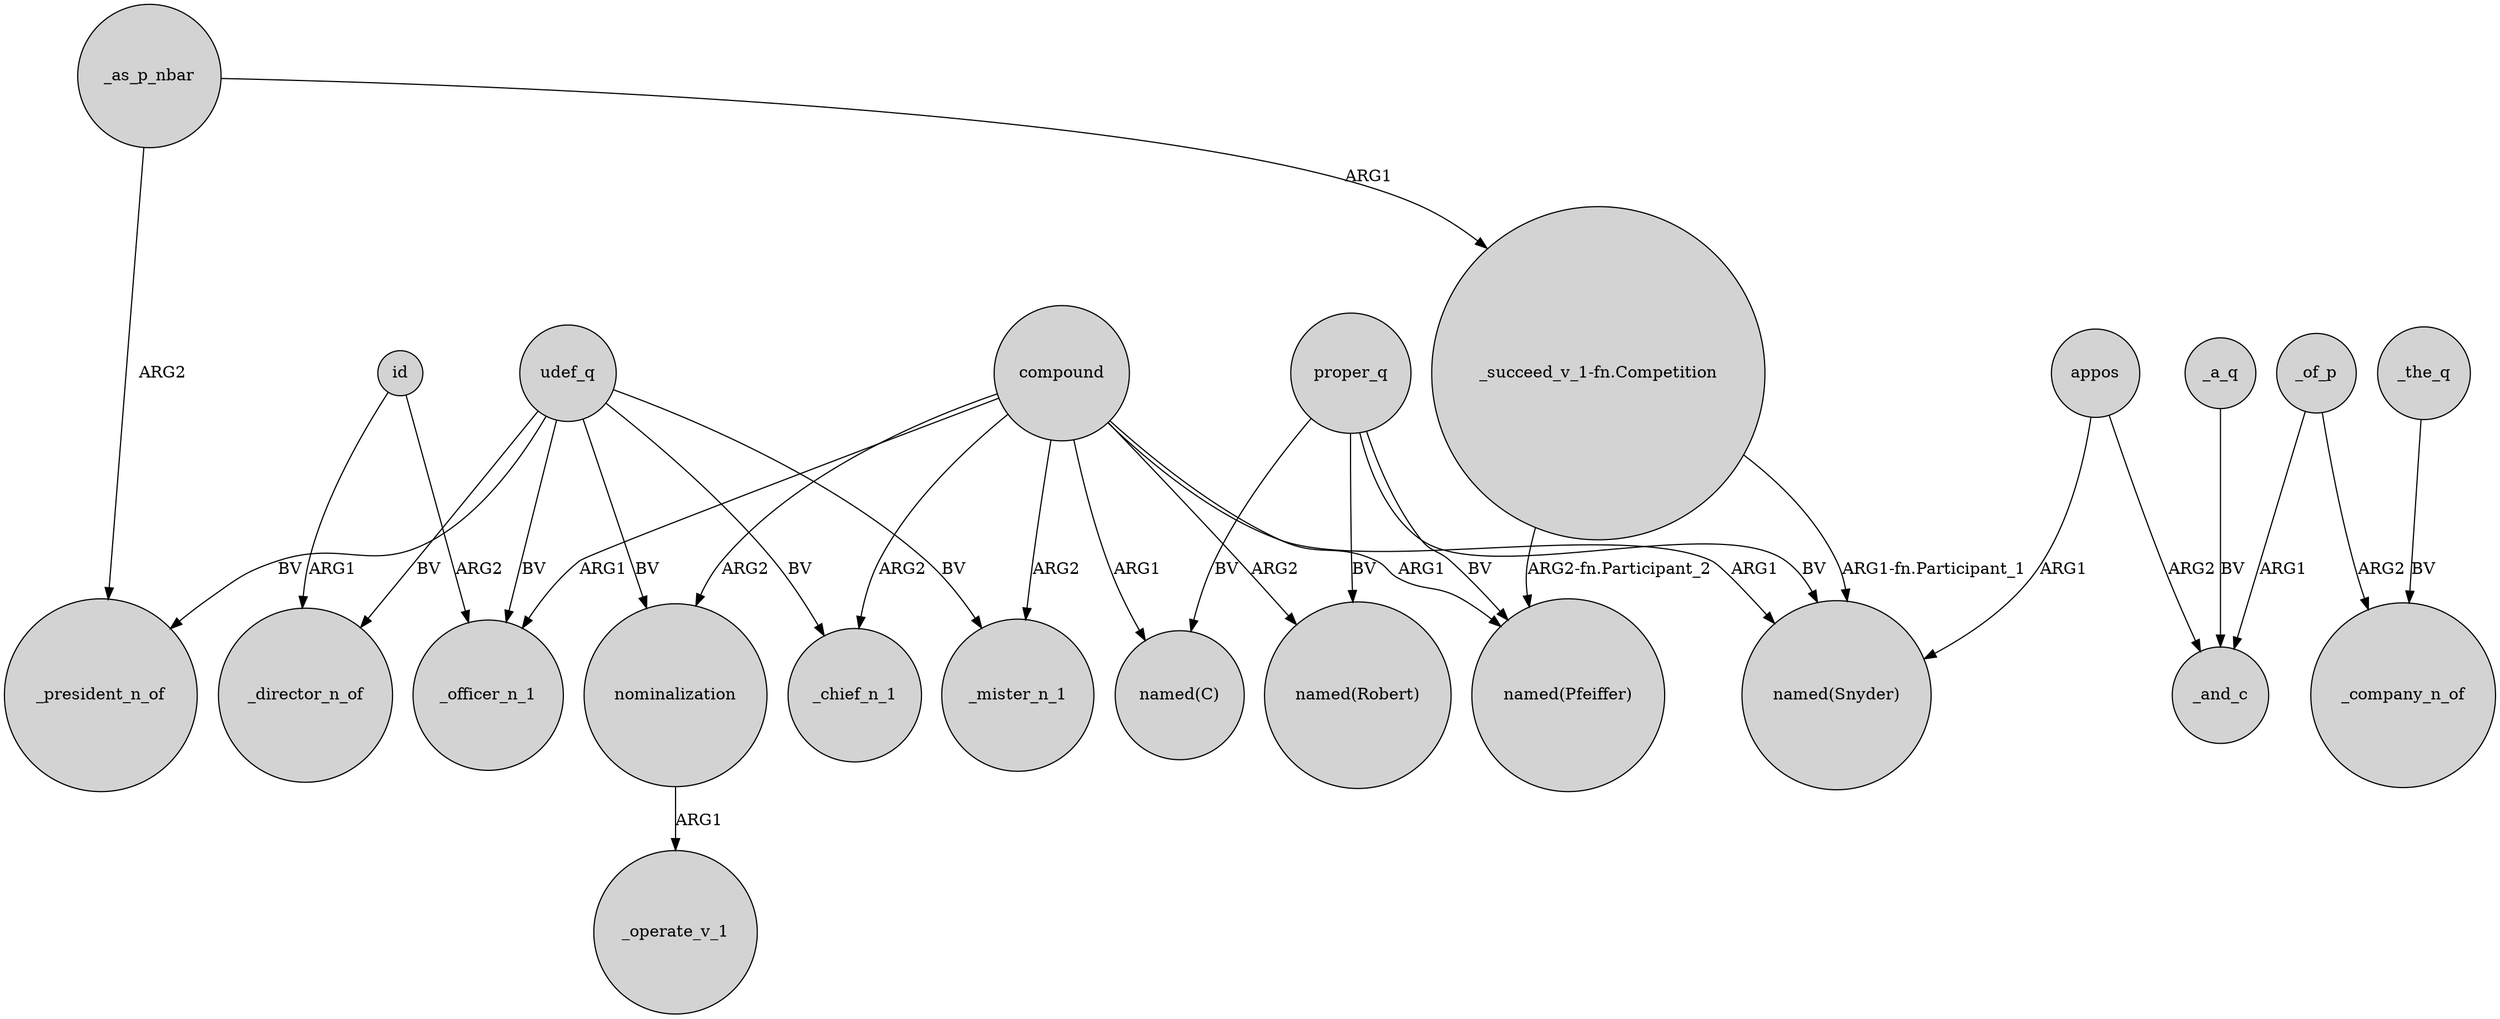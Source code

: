 digraph {
	node [shape=circle style=filled]
	udef_q -> _director_n_of [label=BV]
	compound -> _mister_n_1 [label=ARG2]
	proper_q -> "named(C)" [label=BV]
	compound -> _chief_n_1 [label=ARG2]
	appos -> _and_c [label=ARG2]
	proper_q -> "named(Snyder)" [label=BV]
	_as_p_nbar -> "_succeed_v_1-fn.Competition" [label=ARG1]
	_a_q -> _and_c [label=BV]
	udef_q -> _chief_n_1 [label=BV]
	udef_q -> nominalization [label=BV]
	nominalization -> _operate_v_1 [label=ARG1]
	udef_q -> _mister_n_1 [label=BV]
	_of_p -> _and_c [label=ARG1]
	compound -> nominalization [label=ARG2]
	compound -> "named(Robert)" [label=ARG2]
	compound -> "named(Snyder)" [label=ARG1]
	compound -> "named(Pfeiffer)" [label=ARG1]
	compound -> _officer_n_1 [label=ARG1]
	udef_q -> _officer_n_1 [label=BV]
	"_succeed_v_1-fn.Competition" -> "named(Pfeiffer)" [label="ARG2-fn.Participant_2"]
	_of_p -> _company_n_of [label=ARG2]
	proper_q -> "named(Robert)" [label=BV]
	proper_q -> "named(Pfeiffer)" [label=BV]
	"_succeed_v_1-fn.Competition" -> "named(Snyder)" [label="ARG1-fn.Participant_1"]
	udef_q -> _president_n_of [label=BV]
	id -> _officer_n_1 [label=ARG2]
	id -> _director_n_of [label=ARG1]
	_the_q -> _company_n_of [label=BV]
	appos -> "named(Snyder)" [label=ARG1]
	_as_p_nbar -> _president_n_of [label=ARG2]
	compound -> "named(C)" [label=ARG1]
}
